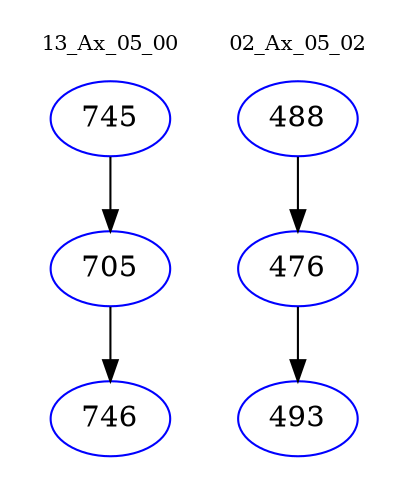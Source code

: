 digraph{
subgraph cluster_0 {
color = white
label = "13_Ax_05_00";
fontsize=10;
T0_745 [label="745", color="blue"]
T0_745 -> T0_705 [color="black"]
T0_705 [label="705", color="blue"]
T0_705 -> T0_746 [color="black"]
T0_746 [label="746", color="blue"]
}
subgraph cluster_1 {
color = white
label = "02_Ax_05_02";
fontsize=10;
T1_488 [label="488", color="blue"]
T1_488 -> T1_476 [color="black"]
T1_476 [label="476", color="blue"]
T1_476 -> T1_493 [color="black"]
T1_493 [label="493", color="blue"]
}
}
